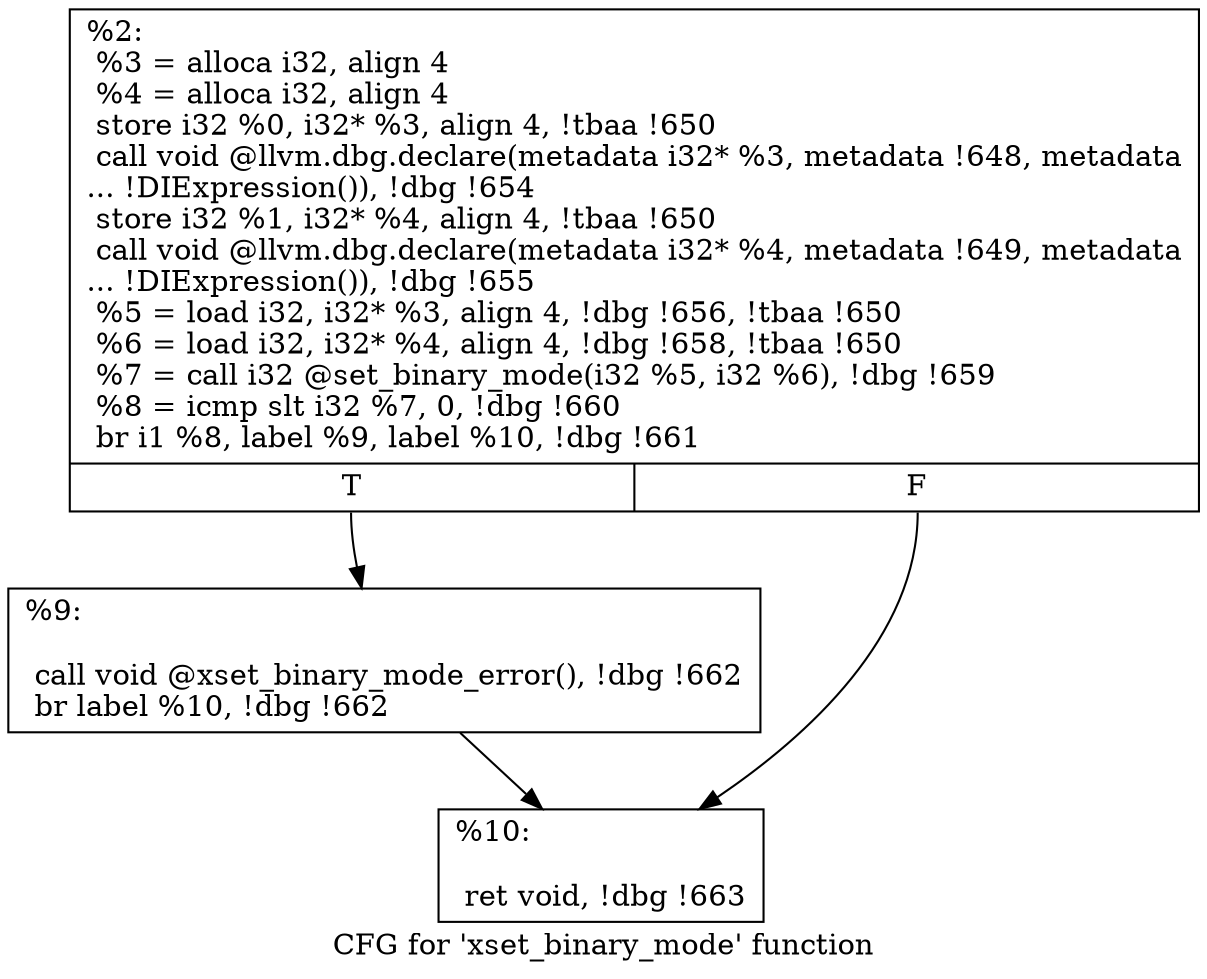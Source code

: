 digraph "CFG for 'xset_binary_mode' function" {
	label="CFG for 'xset_binary_mode' function";

	Node0x116b390 [shape=record,label="{%2:\l  %3 = alloca i32, align 4\l  %4 = alloca i32, align 4\l  store i32 %0, i32* %3, align 4, !tbaa !650\l  call void @llvm.dbg.declare(metadata i32* %3, metadata !648, metadata\l... !DIExpression()), !dbg !654\l  store i32 %1, i32* %4, align 4, !tbaa !650\l  call void @llvm.dbg.declare(metadata i32* %4, metadata !649, metadata\l... !DIExpression()), !dbg !655\l  %5 = load i32, i32* %3, align 4, !dbg !656, !tbaa !650\l  %6 = load i32, i32* %4, align 4, !dbg !658, !tbaa !650\l  %7 = call i32 @set_binary_mode(i32 %5, i32 %6), !dbg !659\l  %8 = icmp slt i32 %7, 0, !dbg !660\l  br i1 %8, label %9, label %10, !dbg !661\l|{<s0>T|<s1>F}}"];
	Node0x116b390:s0 -> Node0x116b530;
	Node0x116b390:s1 -> Node0x116b580;
	Node0x116b530 [shape=record,label="{%9:\l\l  call void @xset_binary_mode_error(), !dbg !662\l  br label %10, !dbg !662\l}"];
	Node0x116b530 -> Node0x116b580;
	Node0x116b580 [shape=record,label="{%10:\l\l  ret void, !dbg !663\l}"];
}
